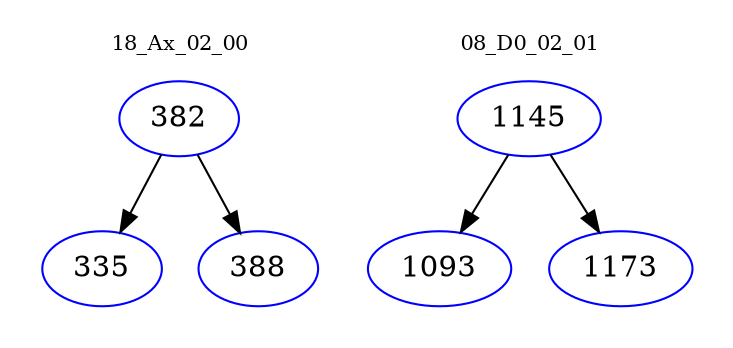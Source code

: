 digraph{
subgraph cluster_0 {
color = white
label = "18_Ax_02_00";
fontsize=10;
T0_382 [label="382", color="blue"]
T0_382 -> T0_335 [color="black"]
T0_335 [label="335", color="blue"]
T0_382 -> T0_388 [color="black"]
T0_388 [label="388", color="blue"]
}
subgraph cluster_1 {
color = white
label = "08_D0_02_01";
fontsize=10;
T1_1145 [label="1145", color="blue"]
T1_1145 -> T1_1093 [color="black"]
T1_1093 [label="1093", color="blue"]
T1_1145 -> T1_1173 [color="black"]
T1_1173 [label="1173", color="blue"]
}
}
